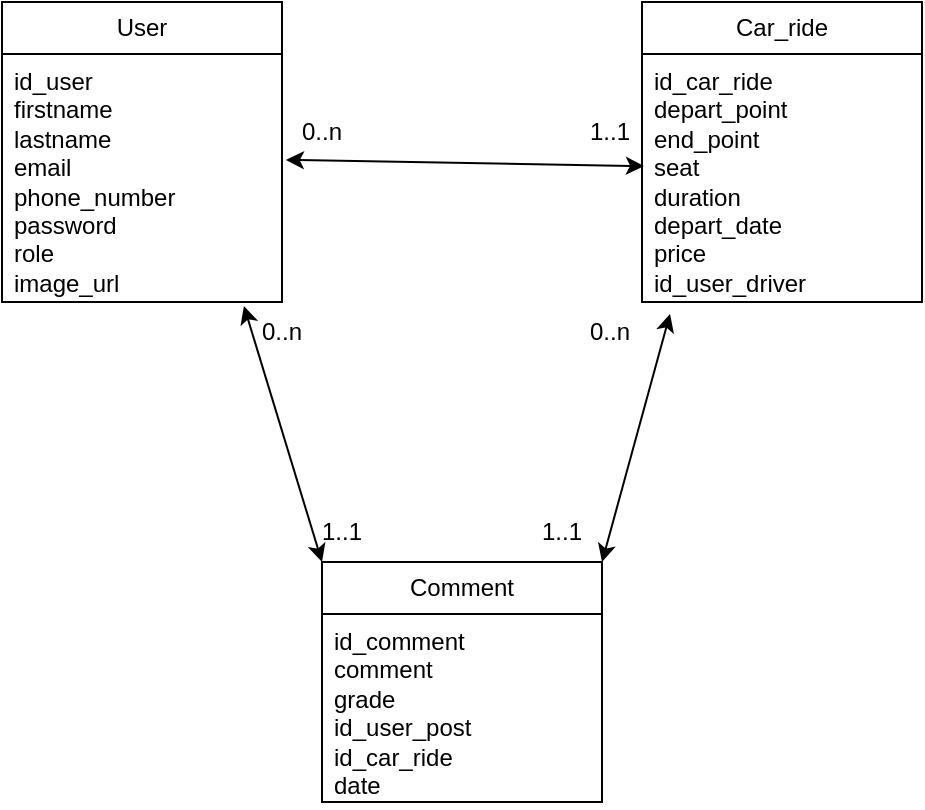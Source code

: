 <mxfile version="21.7.2" type="device">
  <diagram name="Page-1" id="XYO5vYSn_DiX1Q8LKnJ9">
    <mxGraphModel dx="1434" dy="758" grid="1" gridSize="10" guides="1" tooltips="1" connect="1" arrows="1" fold="1" page="1" pageScale="1" pageWidth="827" pageHeight="1169" math="0" shadow="0">
      <root>
        <mxCell id="0" />
        <mxCell id="1" parent="0" />
        <mxCell id="BG8KLU9dc23N2NzaAGb--111" value="Comment" style="swimlane;fontStyle=0;childLayout=stackLayout;horizontal=1;startSize=26;fillColor=none;horizontalStack=0;resizeParent=1;resizeParentMax=0;resizeLast=0;collapsible=1;marginBottom=0;whiteSpace=wrap;html=1;" vertex="1" parent="1">
          <mxGeometry x="240" y="520" width="140" height="120" as="geometry" />
        </mxCell>
        <mxCell id="BG8KLU9dc23N2NzaAGb--112" value="id_comment&lt;br&gt;comment&lt;br&gt;grade&lt;br&gt;id_user_post&lt;br&gt;id_car_ride&lt;br&gt;date" style="text;strokeColor=none;fillColor=none;align=left;verticalAlign=top;spacingLeft=4;spacingRight=4;overflow=hidden;rotatable=0;points=[[0,0.5],[1,0.5]];portConstraint=eastwest;whiteSpace=wrap;html=1;" vertex="1" parent="BG8KLU9dc23N2NzaAGb--111">
          <mxGeometry y="26" width="140" height="94" as="geometry" />
        </mxCell>
        <mxCell id="BG8KLU9dc23N2NzaAGb--116" value="User" style="swimlane;fontStyle=0;childLayout=stackLayout;horizontal=1;startSize=26;fillColor=none;horizontalStack=0;resizeParent=1;resizeParentMax=0;resizeLast=0;collapsible=1;marginBottom=0;whiteSpace=wrap;html=1;" vertex="1" parent="1">
          <mxGeometry x="80" y="240" width="140" height="150" as="geometry" />
        </mxCell>
        <mxCell id="BG8KLU9dc23N2NzaAGb--117" value="id_user&lt;br&gt;firstname&lt;br&gt;lastname&lt;br&gt;email&lt;br&gt;phone_number&lt;br&gt;password&lt;br&gt;role&lt;br&gt;image_url" style="text;strokeColor=none;fillColor=none;align=left;verticalAlign=top;spacingLeft=4;spacingRight=4;overflow=hidden;rotatable=0;points=[[0,0.5],[1,0.5]];portConstraint=eastwest;whiteSpace=wrap;html=1;" vertex="1" parent="BG8KLU9dc23N2NzaAGb--116">
          <mxGeometry y="26" width="140" height="124" as="geometry" />
        </mxCell>
        <mxCell id="BG8KLU9dc23N2NzaAGb--119" value="Car_ride" style="swimlane;fontStyle=0;childLayout=stackLayout;horizontal=1;startSize=26;fillColor=none;horizontalStack=0;resizeParent=1;resizeParentMax=0;resizeLast=0;collapsible=1;marginBottom=0;whiteSpace=wrap;html=1;" vertex="1" parent="1">
          <mxGeometry x="400" y="240" width="140" height="150" as="geometry" />
        </mxCell>
        <mxCell id="BG8KLU9dc23N2NzaAGb--120" value="id_car_ride&lt;br&gt;depart_point&lt;br&gt;end_point&lt;br&gt;seat&lt;br&gt;duration&lt;br&gt;depart_date&lt;br&gt;price&lt;br&gt;id_user_driver" style="text;strokeColor=none;fillColor=none;align=left;verticalAlign=top;spacingLeft=4;spacingRight=4;overflow=hidden;rotatable=0;points=[[0,0.5],[1,0.5]];portConstraint=eastwest;whiteSpace=wrap;html=1;" vertex="1" parent="BG8KLU9dc23N2NzaAGb--119">
          <mxGeometry y="26" width="140" height="124" as="geometry" />
        </mxCell>
        <mxCell id="BG8KLU9dc23N2NzaAGb--121" value="" style="endArrow=classic;startArrow=classic;html=1;rounded=0;exitX=1.014;exitY=0.427;exitDx=0;exitDy=0;exitPerimeter=0;entryX=0.007;entryY=0.452;entryDx=0;entryDy=0;entryPerimeter=0;" edge="1" parent="1" source="BG8KLU9dc23N2NzaAGb--117" target="BG8KLU9dc23N2NzaAGb--120">
          <mxGeometry width="50" height="50" relative="1" as="geometry">
            <mxPoint x="390" y="440" as="sourcePoint" />
            <mxPoint x="440" y="390" as="targetPoint" />
          </mxGeometry>
        </mxCell>
        <mxCell id="BG8KLU9dc23N2NzaAGb--122" value="" style="endArrow=classic;startArrow=classic;html=1;rounded=0;exitX=0.864;exitY=1.016;exitDx=0;exitDy=0;exitPerimeter=0;entryX=0;entryY=0;entryDx=0;entryDy=0;" edge="1" parent="1" source="BG8KLU9dc23N2NzaAGb--117" target="BG8KLU9dc23N2NzaAGb--111">
          <mxGeometry width="50" height="50" relative="1" as="geometry">
            <mxPoint x="232" y="329" as="sourcePoint" />
            <mxPoint x="411" y="332" as="targetPoint" />
          </mxGeometry>
        </mxCell>
        <mxCell id="BG8KLU9dc23N2NzaAGb--123" value="" style="endArrow=classic;startArrow=classic;html=1;rounded=0;exitX=1;exitY=0;exitDx=0;exitDy=0;entryX=0.1;entryY=1.048;entryDx=0;entryDy=0;entryPerimeter=0;" edge="1" parent="1" source="BG8KLU9dc23N2NzaAGb--111" target="BG8KLU9dc23N2NzaAGb--120">
          <mxGeometry width="50" height="50" relative="1" as="geometry">
            <mxPoint x="232" y="329" as="sourcePoint" />
            <mxPoint x="411" y="332" as="targetPoint" />
          </mxGeometry>
        </mxCell>
        <mxCell id="BG8KLU9dc23N2NzaAGb--124" value="1..1" style="text;html=1;strokeColor=none;fillColor=none;align=center;verticalAlign=middle;whiteSpace=wrap;rounded=0;" vertex="1" parent="1">
          <mxGeometry x="354" y="290" width="60" height="30" as="geometry" />
        </mxCell>
        <mxCell id="BG8KLU9dc23N2NzaAGb--125" value="0..n" style="text;html=1;strokeColor=none;fillColor=none;align=center;verticalAlign=middle;whiteSpace=wrap;rounded=0;" vertex="1" parent="1">
          <mxGeometry x="210" y="290" width="60" height="30" as="geometry" />
        </mxCell>
        <mxCell id="BG8KLU9dc23N2NzaAGb--127" value="0..n" style="text;html=1;strokeColor=none;fillColor=none;align=center;verticalAlign=middle;whiteSpace=wrap;rounded=0;" vertex="1" parent="1">
          <mxGeometry x="190" y="390" width="60" height="30" as="geometry" />
        </mxCell>
        <mxCell id="BG8KLU9dc23N2NzaAGb--128" value="1..1" style="text;html=1;strokeColor=none;fillColor=none;align=center;verticalAlign=middle;whiteSpace=wrap;rounded=0;" vertex="1" parent="1">
          <mxGeometry x="220" y="490" width="60" height="30" as="geometry" />
        </mxCell>
        <mxCell id="BG8KLU9dc23N2NzaAGb--129" value="1..1" style="text;html=1;strokeColor=none;fillColor=none;align=center;verticalAlign=middle;whiteSpace=wrap;rounded=0;" vertex="1" parent="1">
          <mxGeometry x="330" y="490" width="60" height="30" as="geometry" />
        </mxCell>
        <mxCell id="BG8KLU9dc23N2NzaAGb--130" value="0..n" style="text;html=1;strokeColor=none;fillColor=none;align=center;verticalAlign=middle;whiteSpace=wrap;rounded=0;" vertex="1" parent="1">
          <mxGeometry x="354" y="390" width="60" height="30" as="geometry" />
        </mxCell>
      </root>
    </mxGraphModel>
  </diagram>
</mxfile>
